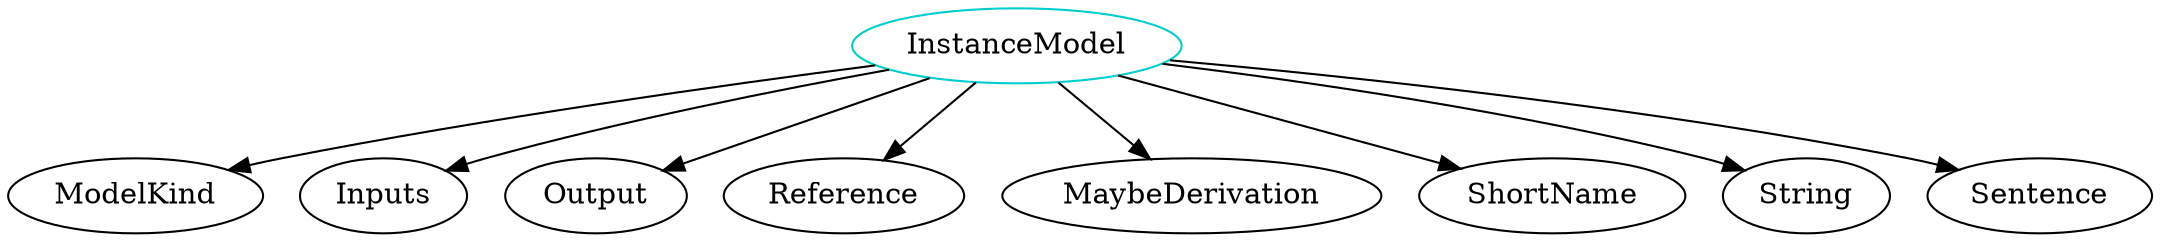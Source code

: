 digraph instancemodel{
InstanceModel -> ModelKind;
InstanceModel -> Inputs;
InstanceModel -> Output;
InstanceModel -> Reference;
InstanceModel -> MaybeDerivation;
InstanceModel -> ShortName;
InstanceModel -> String;
InstanceModel -> Sentence;
InstanceModel	[shape=oval, color=cyan3, label=InstanceModel];
}
